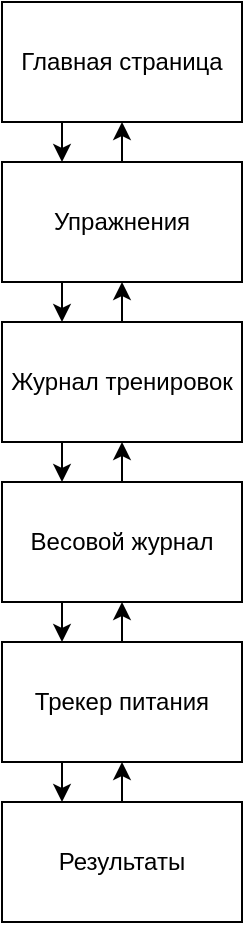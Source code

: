 <mxfile version="27.0.8">
  <diagram name="Страница — 1" id="7hORFfbQdyGZ4-bMM_ta">
    <mxGraphModel dx="1665" dy="751" grid="1" gridSize="10" guides="1" tooltips="1" connect="1" arrows="1" fold="1" page="1" pageScale="1" pageWidth="827" pageHeight="1169" math="0" shadow="0">
      <root>
        <mxCell id="0" />
        <mxCell id="1" parent="0" />
        <mxCell id="iluGJ-wn3Nu-rTpnkxvv-8" style="edgeStyle=orthogonalEdgeStyle;rounded=0;orthogonalLoop=1;jettySize=auto;html=1;exitX=0.25;exitY=1;exitDx=0;exitDy=0;entryX=0.25;entryY=0;entryDx=0;entryDy=0;" edge="1" parent="1" source="iluGJ-wn3Nu-rTpnkxvv-1" target="iluGJ-wn3Nu-rTpnkxvv-2">
          <mxGeometry relative="1" as="geometry" />
        </mxCell>
        <mxCell id="iluGJ-wn3Nu-rTpnkxvv-1" value="Главная страница" style="rounded=0;whiteSpace=wrap;html=1;" vertex="1" parent="1">
          <mxGeometry x="354" y="120" width="120" height="60" as="geometry" />
        </mxCell>
        <mxCell id="iluGJ-wn3Nu-rTpnkxvv-7" style="edgeStyle=orthogonalEdgeStyle;rounded=0;orthogonalLoop=1;jettySize=auto;html=1;exitX=0.5;exitY=0;exitDx=0;exitDy=0;entryX=0.5;entryY=1;entryDx=0;entryDy=0;" edge="1" parent="1" source="iluGJ-wn3Nu-rTpnkxvv-2" target="iluGJ-wn3Nu-rTpnkxvv-1">
          <mxGeometry relative="1" as="geometry" />
        </mxCell>
        <mxCell id="iluGJ-wn3Nu-rTpnkxvv-10" style="edgeStyle=orthogonalEdgeStyle;rounded=0;orthogonalLoop=1;jettySize=auto;html=1;exitX=0.25;exitY=1;exitDx=0;exitDy=0;entryX=0.25;entryY=0;entryDx=0;entryDy=0;" edge="1" parent="1" source="iluGJ-wn3Nu-rTpnkxvv-2" target="iluGJ-wn3Nu-rTpnkxvv-3">
          <mxGeometry relative="1" as="geometry" />
        </mxCell>
        <mxCell id="iluGJ-wn3Nu-rTpnkxvv-2" value="Упражнения" style="whiteSpace=wrap;html=1;" vertex="1" parent="1">
          <mxGeometry x="354" y="200" width="120" height="60" as="geometry" />
        </mxCell>
        <mxCell id="iluGJ-wn3Nu-rTpnkxvv-9" style="edgeStyle=orthogonalEdgeStyle;rounded=0;orthogonalLoop=1;jettySize=auto;html=1;exitX=0.5;exitY=0;exitDx=0;exitDy=0;entryX=0.5;entryY=1;entryDx=0;entryDy=0;" edge="1" parent="1" source="iluGJ-wn3Nu-rTpnkxvv-3" target="iluGJ-wn3Nu-rTpnkxvv-2">
          <mxGeometry relative="1" as="geometry" />
        </mxCell>
        <mxCell id="iluGJ-wn3Nu-rTpnkxvv-12" style="edgeStyle=orthogonalEdgeStyle;rounded=0;orthogonalLoop=1;jettySize=auto;html=1;exitX=0.25;exitY=1;exitDx=0;exitDy=0;entryX=0.25;entryY=0;entryDx=0;entryDy=0;" edge="1" parent="1" source="iluGJ-wn3Nu-rTpnkxvv-3" target="iluGJ-wn3Nu-rTpnkxvv-4">
          <mxGeometry relative="1" as="geometry" />
        </mxCell>
        <mxCell id="iluGJ-wn3Nu-rTpnkxvv-3" value="Журнал тренировок" style="rounded=0;whiteSpace=wrap;html=1;" vertex="1" parent="1">
          <mxGeometry x="354" y="280" width="120" height="60" as="geometry" />
        </mxCell>
        <mxCell id="iluGJ-wn3Nu-rTpnkxvv-11" style="edgeStyle=orthogonalEdgeStyle;rounded=0;orthogonalLoop=1;jettySize=auto;html=1;exitX=0.5;exitY=0;exitDx=0;exitDy=0;entryX=0.5;entryY=1;entryDx=0;entryDy=0;" edge="1" parent="1" source="iluGJ-wn3Nu-rTpnkxvv-4" target="iluGJ-wn3Nu-rTpnkxvv-3">
          <mxGeometry relative="1" as="geometry" />
        </mxCell>
        <mxCell id="iluGJ-wn3Nu-rTpnkxvv-13" style="edgeStyle=orthogonalEdgeStyle;rounded=0;orthogonalLoop=1;jettySize=auto;html=1;exitX=0.25;exitY=1;exitDx=0;exitDy=0;entryX=0.25;entryY=0;entryDx=0;entryDy=0;" edge="1" parent="1" source="iluGJ-wn3Nu-rTpnkxvv-4" target="iluGJ-wn3Nu-rTpnkxvv-5">
          <mxGeometry relative="1" as="geometry" />
        </mxCell>
        <mxCell id="iluGJ-wn3Nu-rTpnkxvv-4" value="Весовой журнал" style="rounded=0;whiteSpace=wrap;html=1;" vertex="1" parent="1">
          <mxGeometry x="354" y="360" width="120" height="60" as="geometry" />
        </mxCell>
        <mxCell id="iluGJ-wn3Nu-rTpnkxvv-14" style="edgeStyle=orthogonalEdgeStyle;rounded=0;orthogonalLoop=1;jettySize=auto;html=1;exitX=0.5;exitY=0;exitDx=0;exitDy=0;entryX=0.5;entryY=1;entryDx=0;entryDy=0;" edge="1" parent="1" source="iluGJ-wn3Nu-rTpnkxvv-5" target="iluGJ-wn3Nu-rTpnkxvv-4">
          <mxGeometry relative="1" as="geometry" />
        </mxCell>
        <mxCell id="iluGJ-wn3Nu-rTpnkxvv-15" style="edgeStyle=orthogonalEdgeStyle;rounded=0;orthogonalLoop=1;jettySize=auto;html=1;exitX=0.25;exitY=1;exitDx=0;exitDy=0;entryX=0.25;entryY=0;entryDx=0;entryDy=0;" edge="1" parent="1" source="iluGJ-wn3Nu-rTpnkxvv-5" target="iluGJ-wn3Nu-rTpnkxvv-6">
          <mxGeometry relative="1" as="geometry" />
        </mxCell>
        <mxCell id="iluGJ-wn3Nu-rTpnkxvv-5" value="Трекер питания" style="rounded=0;whiteSpace=wrap;html=1;" vertex="1" parent="1">
          <mxGeometry x="354" y="440" width="120" height="60" as="geometry" />
        </mxCell>
        <mxCell id="iluGJ-wn3Nu-rTpnkxvv-16" style="edgeStyle=orthogonalEdgeStyle;rounded=0;orthogonalLoop=1;jettySize=auto;html=1;exitX=0.5;exitY=0;exitDx=0;exitDy=0;entryX=0.5;entryY=1;entryDx=0;entryDy=0;" edge="1" parent="1" source="iluGJ-wn3Nu-rTpnkxvv-6" target="iluGJ-wn3Nu-rTpnkxvv-5">
          <mxGeometry relative="1" as="geometry" />
        </mxCell>
        <mxCell id="iluGJ-wn3Nu-rTpnkxvv-6" value="Результаты" style="rounded=0;whiteSpace=wrap;html=1;" vertex="1" parent="1">
          <mxGeometry x="354" y="520" width="120" height="60" as="geometry" />
        </mxCell>
      </root>
    </mxGraphModel>
  </diagram>
</mxfile>
